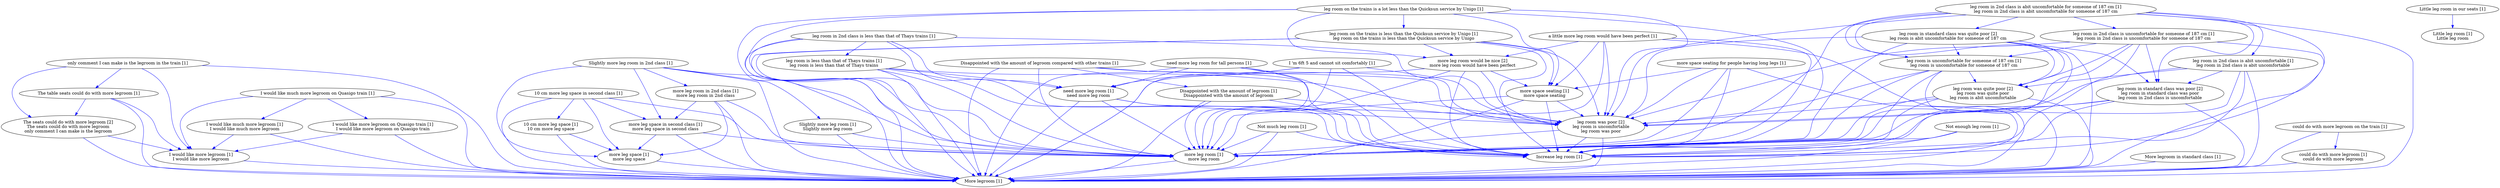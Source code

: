 digraph collapsedGraph {
"leg room was quite poor [2]\nleg room was quite poor\nleg room is abit uncomfortable""leg room was poor [2]\nleg room is uncomfortable\nleg room was poor""leg room in standard class was quite poor [2]\nleg room is abit uncomfortable for someone of 187 cm""The seats could do with more legroom [2]\nThe seats could do with more legroom\nonly comment I can make is the legroom""leg room in standard class was poor [2]\nleg room in standard class was poor\nleg room in 2nd class is uncomfortable""more leg room would be nice [2]\nmore leg room would have been perfect""10 cm more leg space in second class [1]""more leg space in second class [1]\nmore leg space in second class""more leg space [1]\nmore leg space""10 cm more leg space [1]\n10 cm more leg space""Disappointed with the amount of legroom compared with other trains [1]""Disappointed with the amount of legroom [1]\nDisappointed with the amount of legroom""I 'm 6ft 5 and cannot sit comfortably [1]""I would like much more legroom on Quasigo train [1]""I would like more legroom on Quasigo train [1]\nI would like more legroom on Quasigo train""I would like more legroom [1]\nI would like more legroom""I would like much more legroom [1]\nI would like much more legroom""Increase leg room [1]""Little leg room in our seats [1]""Little leg room [1]\nLittle leg room""More legroom [1]""More legroom in standard class [1]""Not enough leg room [1]""Not much leg room [1]""Slightly more leg room in 2nd class [1]""more leg room in 2nd class [1]\nmore leg room in 2nd class""more leg room [1]\nmore leg room""Slightly more leg room [1]\nSlightly more leg room""The table seats could do with more legroom [1]""a little more leg room would have been perfect [1]""could do with more legroom on the train [1]""could do with more legroom [1]\ncould do with more legroom""leg room in 2nd class is abit uncomfortable for someone of 187 cm [1]\nleg room in 2nd class is abit uncomfortable for someone of 187 cm""leg room is uncomfortable for someone of 187 cm [1]\nleg room is uncomfortable for someone of 187 cm""leg room in 2nd class is abit uncomfortable [1]\nleg room in 2nd class is abit uncomfortable""leg room in 2nd class is uncomfortable for someone of 187 cm [1]\nleg room in 2nd class is uncomfortable for someone of 187 cm""leg room in 2nd class is less than that of Thays trains [1]""leg room is less than that of Thays trains [1]\nleg room is less than that of Thays trains""leg room on the trains is a lot less than the Quicksun service by Unigo [1]""leg room on the trains is less than the Quicksun service by Unigo [1]\nleg room on the trains is less than the Quicksun service by Unigo""more space seating for people having long legs [1]""more space seating [1]\nmore space seating""need more leg room for tall persons [1]""need more leg room [1]\nneed more leg room""only comment I can make is the legroom in the train [1]""more leg room would be nice [2]\nmore leg room would have been perfect" -> "more space seating [1]\nmore space seating" [color=blue]
"more leg room in 2nd class [1]\nmore leg room in 2nd class" -> "more leg space [1]\nmore leg space" [color=blue]
"I 'm 6ft 5 and cannot sit comfortably [1]" -> "need more leg room [1]\nneed more leg room" [color=blue]
"leg room in 2nd class is abit uncomfortable [1]\nleg room in 2nd class is abit uncomfortable" -> "leg room was poor [2]\nleg room is uncomfortable\nleg room was poor" [color=blue]
"more leg room would be nice [2]\nmore leg room would have been perfect" -> "more leg room [1]\nmore leg room" [color=blue]
"The table seats could do with more legroom [1]" -> "The seats could do with more legroom [2]\nThe seats could do with more legroom\nonly comment I can make is the legroom" [color=blue]
"I would like much more legroom on Quasigo train [1]" -> "More legroom [1]" [color=blue]
"The table seats could do with more legroom [1]" -> "More legroom [1]" [color=blue]
"leg room in 2nd class is less than that of Thays trains [1]" -> "more leg room [1]\nmore leg room" [color=blue]
"leg room on the trains is a lot less than the Quicksun service by Unigo [1]" -> "leg room was poor [2]\nleg room is uncomfortable\nleg room was poor" [color=blue]
"leg room in 2nd class is less than that of Thays trains [1]" -> "More legroom [1]" [color=blue]
"leg room in 2nd class is less than that of Thays trains [1]" -> "Increase leg room [1]" [color=blue]
"more leg room would be nice [2]\nmore leg room would have been perfect" -> "More legroom [1]" [color=blue]
"more leg room would be nice [2]\nmore leg room would have been perfect" -> "Increase leg room [1]" [color=blue]
"Not much leg room [1]" -> "More legroom [1]" [color=blue]
"leg room in standard class was quite poor [2]\nleg room is abit uncomfortable for someone of 187 cm" -> "leg room was poor [2]\nleg room is uncomfortable\nleg room was poor" [color=blue]
"leg room in standard class was poor [2]\nleg room in standard class was poor\nleg room in 2nd class is uncomfortable" -> "More legroom [1]" [color=blue]
"Not enough leg room [1]" -> "Increase leg room [1]" [color=blue]
"leg room in 2nd class is abit uncomfortable [1]\nleg room in 2nd class is abit uncomfortable" -> "more leg room [1]\nmore leg room" [color=blue]
"leg room in 2nd class is abit uncomfortable [1]\nleg room in 2nd class is abit uncomfortable" -> "Increase leg room [1]" [color=blue]
"Not enough leg room [1]" -> "More legroom [1]" [color=blue]
"leg room in 2nd class is abit uncomfortable [1]\nleg room in 2nd class is abit uncomfortable" -> "More legroom [1]" [color=blue]
"Not much leg room [1]" -> "more leg room [1]\nmore leg room" [color=blue]
"leg room in standard class was poor [2]\nleg room in standard class was poor\nleg room in 2nd class is uncomfortable" -> "more leg room [1]\nmore leg room" [color=blue]
"leg room in 2nd class is uncomfortable for someone of 187 cm [1]\nleg room in 2nd class is uncomfortable for someone of 187 cm" -> "leg room was poor [2]\nleg room is uncomfortable\nleg room was poor" [color=blue]
"Not much leg room [1]" -> "Increase leg room [1]" [color=blue]
"leg room in standard class was poor [2]\nleg room in standard class was poor\nleg room in 2nd class is uncomfortable" -> "Increase leg room [1]" [color=blue]
"more leg room would be nice [2]\nmore leg room would have been perfect" -> "leg room was poor [2]\nleg room is uncomfortable\nleg room was poor" [color=blue]
"Disappointed with the amount of legroom [1]\nDisappointed with the amount of legroom" -> "leg room was poor [2]\nleg room is uncomfortable\nleg room was poor" [color=blue]
"leg room on the trains is a lot less than the Quicksun service by Unigo [1]" -> "more leg room would be nice [2]\nmore leg room would have been perfect" [color=blue]
"Not enough leg room [1]" -> "more leg room [1]\nmore leg room" [color=blue]
"leg room is less than that of Thays trains [1]\nleg room is less than that of Thays trains" -> "leg room was poor [2]\nleg room is uncomfortable\nleg room was poor" [color=blue]
"I would like much more legroom [1]\nI would like much more legroom" -> "More legroom [1]" [color=blue]
"Slightly more leg room [1]\nSlightly more leg room" -> "More legroom [1]" [color=blue]
"leg room was quite poor [2]\nleg room was quite poor\nleg room is abit uncomfortable" -> "leg room was poor [2]\nleg room is uncomfortable\nleg room was poor" [color=blue]
"leg room in standard class was quite poor [2]\nleg room is abit uncomfortable for someone of 187 cm" -> "leg room was quite poor [2]\nleg room was quite poor\nleg room is abit uncomfortable" [color=blue]
"I 'm 6ft 5 and cannot sit comfortably [1]" -> "leg room was poor [2]\nleg room is uncomfortable\nleg room was poor" [color=blue]
"leg room in 2nd class is less than that of Thays trains [1]" -> "need more leg room [1]\nneed more leg room" [color=blue]
"leg room on the trains is a lot less than the Quicksun service by Unigo [1]" -> "more space seating [1]\nmore space seating" [color=blue]
"more leg room in 2nd class [1]\nmore leg room in 2nd class" -> "More legroom [1]" [color=blue]
"leg room in 2nd class is less than that of Thays trains [1]" -> "leg room was poor [2]\nleg room is uncomfortable\nleg room was poor" [color=blue]
"need more leg room for tall persons [1]" -> "Increase leg room [1]" [color=blue]
"leg room on the trains is a lot less than the Quicksun service by Unigo [1]" -> "more leg room [1]\nmore leg room" [color=blue]
"need more leg room for tall persons [1]" -> "More legroom [1]" [color=blue]
"10 cm more leg space [1]\n10 cm more leg space" -> "More legroom [1]" [color=blue]
"need more leg room for tall persons [1]" -> "more leg room [1]\nmore leg room" [color=blue]
"leg room on the trains is a lot less than the Quicksun service by Unigo [1]" -> "More legroom [1]" [color=blue]
"could do with more legroom on the train [1]" -> "More legroom [1]" [color=blue]
"leg room on the trains is a lot less than the Quicksun service by Unigo [1]" -> "Increase leg room [1]" [color=blue]
"I would like more legroom [1]\nI would like more legroom" -> "More legroom [1]" [color=blue]
"10 cm more leg space in second class [1]" -> "More legroom [1]" [color=blue]
"Disappointed with the amount of legroom compared with other trains [1]" -> "leg room was poor [2]\nleg room is uncomfortable\nleg room was poor" [color=blue]
"more leg space [1]\nmore leg space" -> "More legroom [1]" [color=blue]
"10 cm more leg space in second class [1]" -> "more leg room [1]\nmore leg room" [color=blue]
"more space seating [1]\nmore space seating" -> "Increase leg room [1]" [color=blue]
"The seats could do with more legroom [2]\nThe seats could do with more legroom\nonly comment I can make is the legroom" -> "More legroom [1]" [color=blue]
"more space seating [1]\nmore space seating" -> "More legroom [1]" [color=blue]
"The seats could do with more legroom [2]\nThe seats could do with more legroom\nonly comment I can make is the legroom" -> "I would like more legroom [1]\nI would like more legroom" [color=blue]
"I 'm 6ft 5 and cannot sit comfortably [1]" -> "more leg room [1]\nmore leg room" [color=blue]
"I 'm 6ft 5 and cannot sit comfortably [1]" -> "More legroom [1]" [color=blue]
"more space seating [1]\nmore space seating" -> "more leg room [1]\nmore leg room" [color=blue]
"a little more leg room would have been perfect [1]" -> "leg room was poor [2]\nleg room is uncomfortable\nleg room was poor" [color=blue]
"I 'm 6ft 5 and cannot sit comfortably [1]" -> "Increase leg room [1]" [color=blue]
"only comment I can make is the legroom in the train [1]" -> "The seats could do with more legroom [2]\nThe seats could do with more legroom\nonly comment I can make is the legroom" [color=blue]
"only comment I can make is the legroom in the train [1]" -> "I would like more legroom [1]\nI would like more legroom" [color=blue]
"leg room was poor [2]\nleg room is uncomfortable\nleg room was poor" -> "More legroom [1]" [color=blue]
"leg room was poor [2]\nleg room is uncomfortable\nleg room was poor" -> "Increase leg room [1]" [color=blue]
"Disappointed with the amount of legroom [1]\nDisappointed with the amount of legroom" -> "more leg room [1]\nmore leg room" [color=blue]
"leg room was poor [2]\nleg room is uncomfortable\nleg room was poor" -> "more leg room [1]\nmore leg room" [color=blue]
"Disappointed with the amount of legroom [1]\nDisappointed with the amount of legroom" -> "Increase leg room [1]" [color=blue]
"Disappointed with the amount of legroom [1]\nDisappointed with the amount of legroom" -> "More legroom [1]" [color=blue]
"leg room on the trains is less than the Quicksun service by Unigo [1]\nleg room on the trains is less than the Quicksun service by Unigo" -> "more leg room would be nice [2]\nmore leg room would have been perfect" [color=blue]
"leg room in standard class was quite poor [2]\nleg room is abit uncomfortable for someone of 187 cm" -> "more leg room [1]\nmore leg room" [color=blue]
"only comment I can make is the legroom in the train [1]" -> "More legroom [1]" [color=blue]
"leg room in standard class was quite poor [2]\nleg room is abit uncomfortable for someone of 187 cm" -> "Increase leg room [1]" [color=blue]
"Slightly more leg room in 2nd class [1]" -> "More legroom [1]" [color=blue]
"leg room in standard class was quite poor [2]\nleg room is abit uncomfortable for someone of 187 cm" -> "leg room is uncomfortable for someone of 187 cm [1]\nleg room is uncomfortable for someone of 187 cm" [color=blue]
"more space seating [1]\nmore space seating" -> "leg room was poor [2]\nleg room is uncomfortable\nleg room was poor" [color=blue]
"leg room on the trains is less than the Quicksun service by Unigo [1]\nleg room on the trains is less than the Quicksun service by Unigo" -> "more space seating [1]\nmore space seating" [color=blue]
"more leg room [1]\nmore leg room" -> "More legroom [1]" [color=blue]
"leg room on the trains is less than the Quicksun service by Unigo [1]\nleg room on the trains is less than the Quicksun service by Unigo" -> "leg room was poor [2]\nleg room is uncomfortable\nleg room was poor" [color=blue]
"need more leg room [1]\nneed more leg room" -> "More legroom [1]" [color=blue]
"need more leg room [1]\nneed more leg room" -> "Increase leg room [1]" [color=blue]
"leg room in 2nd class is abit uncomfortable for someone of 187 cm [1]\nleg room in 2nd class is abit uncomfortable for someone of 187 cm" -> "leg room was poor [2]\nleg room is uncomfortable\nleg room was poor" [color=blue]
"need more leg room [1]\nneed more leg room" -> "more leg room [1]\nmore leg room" [color=blue]
"a little more leg room would have been perfect [1]" -> "more space seating [1]\nmore space seating" [color=blue]
"leg room in 2nd class is abit uncomfortable [1]\nleg room in 2nd class is abit uncomfortable" -> "leg room was quite poor [2]\nleg room was quite poor\nleg room is abit uncomfortable" [color=blue]
"The table seats could do with more legroom [1]" -> "I would like more legroom [1]\nI would like more legroom" [color=blue]
"Slightly more leg room in 2nd class [1]" -> "more leg space in second class [1]\nmore leg space in second class" [color=blue]
"leg room in 2nd class is uncomfortable for someone of 187 cm [1]\nleg room in 2nd class is uncomfortable for someone of 187 cm" -> "more leg room [1]\nmore leg room" [color=blue]
"leg room in 2nd class is uncomfortable for someone of 187 cm [1]\nleg room in 2nd class is uncomfortable for someone of 187 cm" -> "Increase leg room [1]" [color=blue]
"leg room in 2nd class is uncomfortable for someone of 187 cm [1]\nleg room in 2nd class is uncomfortable for someone of 187 cm" -> "More legroom [1]" [color=blue]
"more space seating for people having long legs [1]" -> "leg room was poor [2]\nleg room is uncomfortable\nleg room was poor" [color=blue]
"need more leg room for tall persons [1]" -> "leg room was poor [2]\nleg room is uncomfortable\nleg room was poor" [color=blue]
"more space seating for people having long legs [1]" -> "Increase leg room [1]" [color=blue]
"leg room is uncomfortable for someone of 187 cm [1]\nleg room is uncomfortable for someone of 187 cm" -> "Increase leg room [1]" [color=blue]
"more space seating for people having long legs [1]" -> "More legroom [1]" [color=blue]
"leg room is uncomfortable for someone of 187 cm [1]\nleg room is uncomfortable for someone of 187 cm" -> "More legroom [1]" [color=blue]
"more space seating for people having long legs [1]" -> "more leg room [1]\nmore leg room" [color=blue]
"more leg room in 2nd class [1]\nmore leg room in 2nd class" -> "more leg space in second class [1]\nmore leg space in second class" [color=blue]
"leg room is uncomfortable for someone of 187 cm [1]\nleg room is uncomfortable for someone of 187 cm" -> "more leg room [1]\nmore leg room" [color=blue]
"leg room is uncomfortable for someone of 187 cm [1]\nleg room is uncomfortable for someone of 187 cm" -> "leg room was poor [2]\nleg room is uncomfortable\nleg room was poor" [color=blue]
"leg room was quite poor [2]\nleg room was quite poor\nleg room is abit uncomfortable" -> "More legroom [1]" [color=blue]
"more leg space in second class [1]\nmore leg space in second class" -> "more leg room [1]\nmore leg room" [color=blue]
"leg room was quite poor [2]\nleg room was quite poor\nleg room is abit uncomfortable" -> "more leg room [1]\nmore leg room" [color=blue]
"leg room in 2nd class is uncomfortable for someone of 187 cm [1]\nleg room in 2nd class is uncomfortable for someone of 187 cm" -> "leg room in standard class was poor [2]\nleg room in standard class was poor\nleg room in 2nd class is uncomfortable" [color=blue]
"Slightly more leg room in 2nd class [1]" -> "more leg space [1]\nmore leg space" [color=blue]
"more leg space in second class [1]\nmore leg space in second class" -> "More legroom [1]" [color=blue]
"leg room was quite poor [2]\nleg room was quite poor\nleg room is abit uncomfortable" -> "Increase leg room [1]" [color=blue]
"Disappointed with the amount of legroom compared with other trains [1]" -> "more leg room [1]\nmore leg room" [color=blue]
"Disappointed with the amount of legroom compared with other trains [1]" -> "Increase leg room [1]" [color=blue]
"Disappointed with the amount of legroom compared with other trains [1]" -> "More legroom [1]" [color=blue]
"I would like more legroom on Quasigo train [1]\nI would like more legroom on Quasigo train" -> "More legroom [1]" [color=blue]
"a little more leg room would have been perfect [1]" -> "more leg room would be nice [2]\nmore leg room would have been perfect" [color=blue]
"leg room is less than that of Thays trains [1]\nleg room is less than that of Thays trains" -> "need more leg room [1]\nneed more leg room" [color=blue]
"leg room in standard class was poor [2]\nleg room in standard class was poor\nleg room in 2nd class is uncomfortable" -> "leg room was poor [2]\nleg room is uncomfortable\nleg room was poor" [color=blue]
"could do with more legroom [1]\ncould do with more legroom" -> "More legroom [1]" [color=blue]
"leg room in 2nd class is abit uncomfortable for someone of 187 cm [1]\nleg room in 2nd class is abit uncomfortable for someone of 187 cm" -> "leg room in standard class was quite poor [2]\nleg room is abit uncomfortable for someone of 187 cm" [color=blue]
"leg room on the trains is less than the Quicksun service by Unigo [1]\nleg room on the trains is less than the Quicksun service by Unigo" -> "more leg room [1]\nmore leg room" [color=blue]
"leg room on the trains is less than the Quicksun service by Unigo [1]\nleg room on the trains is less than the Quicksun service by Unigo" -> "Increase leg room [1]" [color=blue]
"leg room on the trains is less than the Quicksun service by Unigo [1]\nleg room on the trains is less than the Quicksun service by Unigo" -> "More legroom [1]" [color=blue]
"leg room in 2nd class is abit uncomfortable for someone of 187 cm [1]\nleg room in 2nd class is abit uncomfortable for someone of 187 cm" -> "Increase leg room [1]" [color=blue]
"need more leg room [1]\nneed more leg room" -> "leg room was poor [2]\nleg room is uncomfortable\nleg room was poor" [color=blue]
"leg room is less than that of Thays trains [1]\nleg room is less than that of Thays trains" -> "Increase leg room [1]" [color=blue]
"leg room in 2nd class is abit uncomfortable for someone of 187 cm [1]\nleg room in 2nd class is abit uncomfortable for someone of 187 cm" -> "more leg room [1]\nmore leg room" [color=blue]
"leg room is less than that of Thays trains [1]\nleg room is less than that of Thays trains" -> "More legroom [1]" [color=blue]
"leg room in standard class was quite poor [2]\nleg room is abit uncomfortable for someone of 187 cm" -> "More legroom [1]" [color=blue]
"leg room is less than that of Thays trains [1]\nleg room is less than that of Thays trains" -> "more leg room [1]\nmore leg room" [color=blue]
"leg room in 2nd class is abit uncomfortable for someone of 187 cm [1]\nleg room in 2nd class is abit uncomfortable for someone of 187 cm" -> "More legroom [1]" [color=blue]
"a little more leg room would have been perfect [1]" -> "Increase leg room [1]" [color=blue]
"a little more leg room would have been perfect [1]" -> "More legroom [1]" [color=blue]
"a little more leg room would have been perfect [1]" -> "more leg room [1]\nmore leg room" [color=blue]
"only comment I can make is the legroom in the train [1]" -> "The table seats could do with more legroom [1]" [color=blue]
"leg room in 2nd class is abit uncomfortable for someone of 187 cm [1]\nleg room in 2nd class is abit uncomfortable for someone of 187 cm" -> "leg room was quite poor [2]\nleg room was quite poor\nleg room is abit uncomfortable" [color=blue]
"10 cm more leg space in second class [1]" -> "more leg space in second class [1]\nmore leg space in second class" [color=blue]
"more leg space in second class [1]\nmore leg space in second class" -> "more leg space [1]\nmore leg space" [color=blue]
"10 cm more leg space in second class [1]" -> "10 cm more leg space [1]\n10 cm more leg space" [color=blue]
"10 cm more leg space [1]\n10 cm more leg space" -> "more leg space [1]\nmore leg space" [color=blue]
"10 cm more leg space in second class [1]" -> "more leg space [1]\nmore leg space" [color=blue]
"Disappointed with the amount of legroom compared with other trains [1]" -> "Disappointed with the amount of legroom [1]\nDisappointed with the amount of legroom" [color=blue]
"I would like much more legroom on Quasigo train [1]" -> "I would like more legroom on Quasigo train [1]\nI would like more legroom on Quasigo train" [color=blue]
"I would like more legroom on Quasigo train [1]\nI would like more legroom on Quasigo train" -> "I would like more legroom [1]\nI would like more legroom" [color=blue]
"I would like much more legroom on Quasigo train [1]" -> "I would like much more legroom [1]\nI would like much more legroom" [color=blue]
"I would like much more legroom [1]\nI would like much more legroom" -> "I would like more legroom [1]\nI would like more legroom" [color=blue]
"I would like much more legroom on Quasigo train [1]" -> "I would like more legroom [1]\nI would like more legroom" [color=blue]
"Little leg room in our seats [1]" -> "Little leg room [1]\nLittle leg room" [color=blue]
"More legroom in standard class [1]" -> "More legroom [1]" [color=blue]
"Slightly more leg room in 2nd class [1]" -> "more leg room in 2nd class [1]\nmore leg room in 2nd class" [color=blue]
"more leg room in 2nd class [1]\nmore leg room in 2nd class" -> "more leg room [1]\nmore leg room" [color=blue]
"Slightly more leg room in 2nd class [1]" -> "Slightly more leg room [1]\nSlightly more leg room" [color=blue]
"Slightly more leg room [1]\nSlightly more leg room" -> "more leg room [1]\nmore leg room" [color=blue]
"Slightly more leg room in 2nd class [1]" -> "more leg room [1]\nmore leg room" [color=blue]
"could do with more legroom on the train [1]" -> "could do with more legroom [1]\ncould do with more legroom" [color=blue]
"leg room in 2nd class is abit uncomfortable for someone of 187 cm [1]\nleg room in 2nd class is abit uncomfortable for someone of 187 cm" -> "leg room in 2nd class is abit uncomfortable [1]\nleg room in 2nd class is abit uncomfortable" [color=blue]
"leg room in 2nd class is abit uncomfortable for someone of 187 cm [1]\nleg room in 2nd class is abit uncomfortable for someone of 187 cm" -> "leg room in 2nd class is uncomfortable for someone of 187 cm [1]\nleg room in 2nd class is uncomfortable for someone of 187 cm" [color=blue]
"leg room in 2nd class is uncomfortable for someone of 187 cm [1]\nleg room in 2nd class is uncomfortable for someone of 187 cm" -> "leg room is uncomfortable for someone of 187 cm [1]\nleg room is uncomfortable for someone of 187 cm" [color=blue]
"leg room in 2nd class is abit uncomfortable for someone of 187 cm [1]\nleg room in 2nd class is abit uncomfortable for someone of 187 cm" -> "leg room is uncomfortable for someone of 187 cm [1]\nleg room is uncomfortable for someone of 187 cm" [color=blue]
"leg room in 2nd class is less than that of Thays trains [1]" -> "leg room is less than that of Thays trains [1]\nleg room is less than that of Thays trains" [color=blue]
"leg room on the trains is a lot less than the Quicksun service by Unigo [1]" -> "leg room on the trains is less than the Quicksun service by Unigo [1]\nleg room on the trains is less than the Quicksun service by Unigo" [color=blue]
"more space seating for people having long legs [1]" -> "more space seating [1]\nmore space seating" [color=blue]
"need more leg room for tall persons [1]" -> "need more leg room [1]\nneed more leg room" [color=blue]
"leg room in 2nd class is abit uncomfortable for someone of 187 cm [1]\nleg room in 2nd class is abit uncomfortable for someone of 187 cm" -> "leg room in standard class was poor [2]\nleg room in standard class was poor\nleg room in 2nd class is uncomfortable" [color=blue]
"leg room is uncomfortable for someone of 187 cm [1]\nleg room is uncomfortable for someone of 187 cm" -> "leg room was quite poor [2]\nleg room was quite poor\nleg room is abit uncomfortable" [color=blue]
"leg room in 2nd class is abit uncomfortable [1]\nleg room in 2nd class is abit uncomfortable" -> "leg room in standard class was poor [2]\nleg room in standard class was poor\nleg room in 2nd class is uncomfortable" [color=blue]
"leg room in 2nd class is uncomfortable for someone of 187 cm [1]\nleg room in 2nd class is uncomfortable for someone of 187 cm" -> "leg room was quite poor [2]\nleg room was quite poor\nleg room is abit uncomfortable" [color=blue]
"leg room in standard class was quite poor [2]\nleg room is abit uncomfortable for someone of 187 cm" -> "leg room in standard class was poor [2]\nleg room in standard class was poor\nleg room in 2nd class is uncomfortable" [color=blue]
}